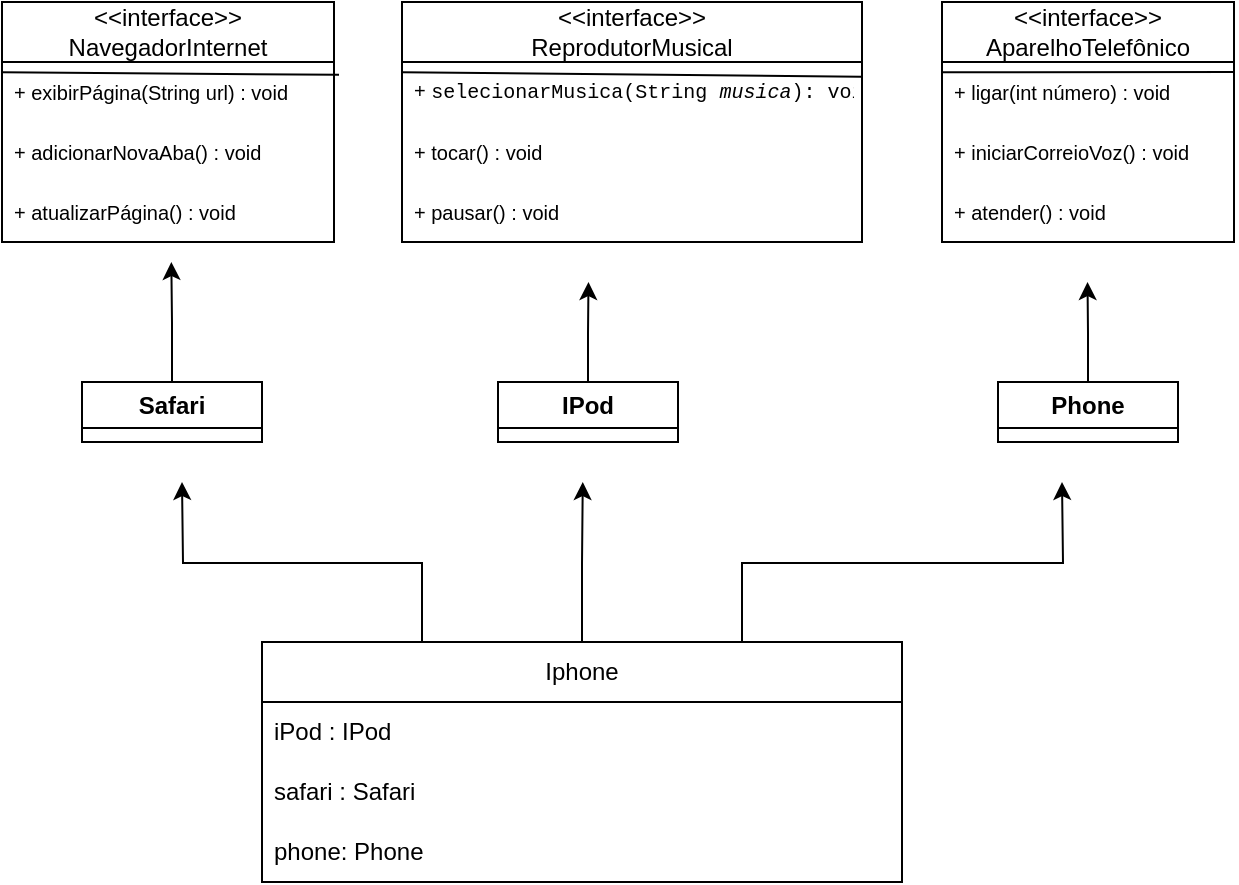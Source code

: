 <mxfile version="24.7.10">
  <diagram name="Página-1" id="fbbnylIOOsnhvvVSLq8d">
    <mxGraphModel dx="792" dy="416" grid="1" gridSize="10" guides="1" tooltips="1" connect="1" arrows="1" fold="1" page="1" pageScale="1" pageWidth="827" pageHeight="1169" math="0" shadow="0">
      <root>
        <mxCell id="0" />
        <mxCell id="1" parent="0" />
        <mxCell id="_3FXy8v_Ba7L8xU-mx0Z-1" value="&amp;lt;&amp;lt;interface&amp;gt;&amp;gt;&lt;div&gt;ReprodutorMusical&lt;/div&gt;" style="swimlane;fontStyle=0;childLayout=stackLayout;horizontal=1;startSize=30;horizontalStack=0;resizeParent=1;resizeParentMax=0;resizeLast=0;collapsible=1;marginBottom=0;whiteSpace=wrap;html=1;" vertex="1" parent="1">
          <mxGeometry x="350" y="80" width="230" height="120" as="geometry" />
        </mxCell>
        <mxCell id="_3FXy8v_Ba7L8xU-mx0Z-2" value="&lt;div style=&quot;font-size: 10px;&quot;&gt;&lt;span style=&quot;font-size: 10px;&quot;&gt;+&amp;nbsp;&lt;/span&gt;&lt;span style=&quot;font-size: 10px; font-family: Consolas, &amp;quot;Courier New&amp;quot;, monospace; white-space: pre;&quot;&gt;selecionarMusica&lt;/span&gt;&lt;span style=&quot;font-size: 10px; font-family: Consolas, &amp;quot;Courier New&amp;quot;, monospace; white-space: pre;&quot;&gt;(&lt;/span&gt;&lt;span style=&quot;font-size: 10px; font-family: Consolas, &amp;quot;Courier New&amp;quot;, monospace; white-space: pre;&quot;&gt;String&lt;/span&gt;&lt;span style=&quot;font-size: 10px; font-family: Consolas, &amp;quot;Courier New&amp;quot;, monospace; white-space: pre;&quot;&gt; &lt;/span&gt;&lt;span style=&quot;font-size: 10px; font-family: Consolas, &amp;quot;Courier New&amp;quot;, monospace; white-space: pre; font-style: italic;&quot;&gt;musica&lt;/span&gt;&lt;span style=&quot;font-size: 10px; font-family: Consolas, &amp;quot;Courier New&amp;quot;, monospace; white-space: pre;&quot;&gt;): void&lt;/span&gt;&lt;/div&gt;" style="text;strokeColor=none;fillColor=none;align=left;verticalAlign=middle;spacingLeft=4;spacingRight=4;overflow=hidden;points=[[0,0.5],[1,0.5]];portConstraint=eastwest;rotatable=0;whiteSpace=wrap;html=1;fontSize=10;" vertex="1" parent="_3FXy8v_Ba7L8xU-mx0Z-1">
          <mxGeometry y="30" width="230" height="30" as="geometry" />
        </mxCell>
        <mxCell id="_3FXy8v_Ba7L8xU-mx0Z-12" value="" style="endArrow=none;html=1;rounded=0;exitX=0;exitY=0.171;exitDx=0;exitDy=0;exitPerimeter=0;entryX=0.998;entryY=0.244;entryDx=0;entryDy=0;entryPerimeter=0;" edge="1" parent="_3FXy8v_Ba7L8xU-mx0Z-1" source="_3FXy8v_Ba7L8xU-mx0Z-2" target="_3FXy8v_Ba7L8xU-mx0Z-2">
          <mxGeometry width="50" height="50" relative="1" as="geometry">
            <mxPoint x="96" y="85" as="sourcePoint" />
            <mxPoint x="146" y="35" as="targetPoint" />
          </mxGeometry>
        </mxCell>
        <mxCell id="_3FXy8v_Ba7L8xU-mx0Z-3" value="&lt;div style=&quot;font-size: 10px;&quot;&gt;&lt;span style=&quot;background-color: initial; font-size: 10px;&quot;&gt;+ tocar() : void&lt;/span&gt;&lt;/div&gt;" style="text;strokeColor=none;fillColor=none;align=left;verticalAlign=middle;spacingLeft=4;spacingRight=4;overflow=hidden;points=[[0,0.5],[1,0.5]];portConstraint=eastwest;rotatable=0;whiteSpace=wrap;html=1;fontSize=10;" vertex="1" parent="_3FXy8v_Ba7L8xU-mx0Z-1">
          <mxGeometry y="60" width="230" height="30" as="geometry" />
        </mxCell>
        <mxCell id="_3FXy8v_Ba7L8xU-mx0Z-4" value="&lt;div style=&quot;font-size: 10px;&quot;&gt;&lt;span style=&quot;background-color: initial; font-size: 10px;&quot;&gt;+ pausar() : void&lt;/span&gt;&lt;/div&gt;" style="text;strokeColor=none;fillColor=none;align=left;verticalAlign=middle;spacingLeft=4;spacingRight=4;overflow=hidden;points=[[0,0.5],[1,0.5]];portConstraint=eastwest;rotatable=0;whiteSpace=wrap;html=1;fontSize=10;" vertex="1" parent="_3FXy8v_Ba7L8xU-mx0Z-1">
          <mxGeometry y="90" width="230" height="30" as="geometry" />
        </mxCell>
        <mxCell id="_3FXy8v_Ba7L8xU-mx0Z-13" value="&amp;lt;&amp;lt;interface&amp;gt;&amp;gt;&lt;div&gt;AparelhoTelefônico&lt;/div&gt;" style="swimlane;fontStyle=0;childLayout=stackLayout;horizontal=1;startSize=30;horizontalStack=0;resizeParent=1;resizeParentMax=0;resizeLast=0;collapsible=1;marginBottom=0;whiteSpace=wrap;html=1;" vertex="1" parent="1">
          <mxGeometry x="620" y="80" width="146" height="120" as="geometry" />
        </mxCell>
        <mxCell id="_3FXy8v_Ba7L8xU-mx0Z-14" value="&lt;div style=&quot;font-size: 10px;&quot;&gt;&lt;span style=&quot;font-size: 10px;&quot;&gt;+ ligar(int número) : void&lt;/span&gt;&lt;/div&gt;" style="text;strokeColor=none;fillColor=none;align=left;verticalAlign=middle;spacingLeft=4;spacingRight=4;overflow=hidden;points=[[0,0.5],[1,0.5]];portConstraint=eastwest;rotatable=0;whiteSpace=wrap;html=1;fontSize=10;" vertex="1" parent="_3FXy8v_Ba7L8xU-mx0Z-13">
          <mxGeometry y="30" width="146" height="30" as="geometry" />
        </mxCell>
        <mxCell id="_3FXy8v_Ba7L8xU-mx0Z-15" value="" style="endArrow=none;html=1;rounded=0;exitX=0;exitY=0.171;exitDx=0;exitDy=0;exitPerimeter=0;" edge="1" parent="_3FXy8v_Ba7L8xU-mx0Z-13" source="_3FXy8v_Ba7L8xU-mx0Z-14">
          <mxGeometry width="50" height="50" relative="1" as="geometry">
            <mxPoint x="96" y="85" as="sourcePoint" />
            <mxPoint x="146" y="35" as="targetPoint" />
          </mxGeometry>
        </mxCell>
        <mxCell id="_3FXy8v_Ba7L8xU-mx0Z-16" value="&lt;div style=&quot;font-size: 10px;&quot;&gt;&lt;span style=&quot;background-color: initial; font-size: 10px;&quot;&gt;+ iniciarCorreioVoz() : void&lt;/span&gt;&lt;/div&gt;" style="text;strokeColor=none;fillColor=none;align=left;verticalAlign=middle;spacingLeft=4;spacingRight=4;overflow=hidden;points=[[0,0.5],[1,0.5]];portConstraint=eastwest;rotatable=0;whiteSpace=wrap;html=1;fontSize=10;" vertex="1" parent="_3FXy8v_Ba7L8xU-mx0Z-13">
          <mxGeometry y="60" width="146" height="30" as="geometry" />
        </mxCell>
        <mxCell id="_3FXy8v_Ba7L8xU-mx0Z-17" value="&lt;div style=&quot;font-size: 10px;&quot;&gt;&lt;span style=&quot;background-color: initial; font-size: 10px;&quot;&gt;+ atender() : void&lt;/span&gt;&lt;/div&gt;" style="text;strokeColor=none;fillColor=none;align=left;verticalAlign=middle;spacingLeft=4;spacingRight=4;overflow=hidden;points=[[0,0.5],[1,0.5]];portConstraint=eastwest;rotatable=0;whiteSpace=wrap;html=1;fontSize=10;" vertex="1" parent="_3FXy8v_Ba7L8xU-mx0Z-13">
          <mxGeometry y="90" width="146" height="30" as="geometry" />
        </mxCell>
        <mxCell id="_3FXy8v_Ba7L8xU-mx0Z-18" value="&amp;lt;&amp;lt;interface&amp;gt;&amp;gt;&lt;div&gt;NavegadorInternet&lt;/div&gt;" style="swimlane;fontStyle=0;childLayout=stackLayout;horizontal=1;startSize=30;horizontalStack=0;resizeParent=1;resizeParentMax=0;resizeLast=0;collapsible=1;marginBottom=0;whiteSpace=wrap;html=1;" vertex="1" parent="1">
          <mxGeometry x="150" y="80" width="166" height="120" as="geometry" />
        </mxCell>
        <mxCell id="_3FXy8v_Ba7L8xU-mx0Z-19" value="&lt;div style=&quot;font-size: 10px;&quot;&gt;&lt;span style=&quot;font-size: 10px;&quot;&gt;+ exibirPágina(String url) : void&lt;/span&gt;&lt;/div&gt;" style="text;strokeColor=none;fillColor=none;align=left;verticalAlign=middle;spacingLeft=4;spacingRight=4;overflow=hidden;points=[[0,0.5],[1,0.5]];portConstraint=eastwest;rotatable=0;whiteSpace=wrap;html=1;fontSize=10;" vertex="1" parent="_3FXy8v_Ba7L8xU-mx0Z-18">
          <mxGeometry y="30" width="166" height="30" as="geometry" />
        </mxCell>
        <mxCell id="_3FXy8v_Ba7L8xU-mx0Z-20" value="" style="endArrow=none;html=1;rounded=0;exitX=0;exitY=0.171;exitDx=0;exitDy=0;exitPerimeter=0;entryX=1.015;entryY=0.213;entryDx=0;entryDy=0;entryPerimeter=0;" edge="1" parent="_3FXy8v_Ba7L8xU-mx0Z-18" source="_3FXy8v_Ba7L8xU-mx0Z-19" target="_3FXy8v_Ba7L8xU-mx0Z-19">
          <mxGeometry width="50" height="50" relative="1" as="geometry">
            <mxPoint x="96" y="85" as="sourcePoint" />
            <mxPoint x="146" y="35" as="targetPoint" />
          </mxGeometry>
        </mxCell>
        <mxCell id="_3FXy8v_Ba7L8xU-mx0Z-21" value="&lt;div style=&quot;font-size: 10px;&quot;&gt;&lt;span style=&quot;background-color: initial; font-size: 10px;&quot;&gt;+ adicionarNovaAba() : void&lt;/span&gt;&lt;/div&gt;" style="text;strokeColor=none;fillColor=none;align=left;verticalAlign=middle;spacingLeft=4;spacingRight=4;overflow=hidden;points=[[0,0.5],[1,0.5]];portConstraint=eastwest;rotatable=0;whiteSpace=wrap;html=1;fontSize=10;" vertex="1" parent="_3FXy8v_Ba7L8xU-mx0Z-18">
          <mxGeometry y="60" width="166" height="30" as="geometry" />
        </mxCell>
        <mxCell id="_3FXy8v_Ba7L8xU-mx0Z-22" value="&lt;div style=&quot;font-size: 10px;&quot;&gt;&lt;span style=&quot;background-color: initial; font-size: 10px;&quot;&gt;+ atualizarPágina() : void&lt;/span&gt;&lt;/div&gt;" style="text;strokeColor=none;fillColor=none;align=left;verticalAlign=middle;spacingLeft=4;spacingRight=4;overflow=hidden;points=[[0,0.5],[1,0.5]];portConstraint=eastwest;rotatable=0;whiteSpace=wrap;html=1;fontSize=10;" vertex="1" parent="_3FXy8v_Ba7L8xU-mx0Z-18">
          <mxGeometry y="90" width="166" height="30" as="geometry" />
        </mxCell>
        <mxCell id="_3FXy8v_Ba7L8xU-mx0Z-25" style="edgeStyle=orthogonalEdgeStyle;rounded=0;orthogonalLoop=1;jettySize=auto;html=1;exitX=0.5;exitY=0;exitDx=0;exitDy=0;" edge="1" parent="1" source="_3FXy8v_Ba7L8xU-mx0Z-23">
          <mxGeometry relative="1" as="geometry">
            <mxPoint x="234.667" y="210" as="targetPoint" />
          </mxGeometry>
        </mxCell>
        <mxCell id="_3FXy8v_Ba7L8xU-mx0Z-23" value="Safari" style="swimlane;whiteSpace=wrap;html=1;" vertex="1" parent="1">
          <mxGeometry x="190" y="270" width="90" height="30" as="geometry" />
        </mxCell>
        <mxCell id="_3FXy8v_Ba7L8xU-mx0Z-28" style="edgeStyle=orthogonalEdgeStyle;rounded=0;orthogonalLoop=1;jettySize=auto;html=1;exitX=0.5;exitY=0;exitDx=0;exitDy=0;" edge="1" parent="1" source="_3FXy8v_Ba7L8xU-mx0Z-26">
          <mxGeometry relative="1" as="geometry">
            <mxPoint x="443.238" y="220" as="targetPoint" />
          </mxGeometry>
        </mxCell>
        <mxCell id="_3FXy8v_Ba7L8xU-mx0Z-26" value="IPod" style="swimlane;whiteSpace=wrap;html=1;" vertex="1" parent="1">
          <mxGeometry x="398" y="270" width="90" height="30" as="geometry" />
        </mxCell>
        <mxCell id="_3FXy8v_Ba7L8xU-mx0Z-37" style="edgeStyle=orthogonalEdgeStyle;rounded=0;orthogonalLoop=1;jettySize=auto;html=1;exitX=0.5;exitY=0;exitDx=0;exitDy=0;" edge="1" parent="1" source="_3FXy8v_Ba7L8xU-mx0Z-27">
          <mxGeometry relative="1" as="geometry">
            <mxPoint x="692.762" y="220" as="targetPoint" />
          </mxGeometry>
        </mxCell>
        <mxCell id="_3FXy8v_Ba7L8xU-mx0Z-27" value="Phone" style="swimlane;whiteSpace=wrap;html=1;" vertex="1" parent="1">
          <mxGeometry x="648" y="270" width="90" height="30" as="geometry" />
        </mxCell>
        <mxCell id="_3FXy8v_Ba7L8xU-mx0Z-34" style="edgeStyle=orthogonalEdgeStyle;rounded=0;orthogonalLoop=1;jettySize=auto;html=1;exitX=0.5;exitY=0;exitDx=0;exitDy=0;" edge="1" parent="1" source="_3FXy8v_Ba7L8xU-mx0Z-30">
          <mxGeometry relative="1" as="geometry">
            <mxPoint x="440.381" y="320" as="targetPoint" />
          </mxGeometry>
        </mxCell>
        <mxCell id="_3FXy8v_Ba7L8xU-mx0Z-35" style="edgeStyle=orthogonalEdgeStyle;rounded=0;orthogonalLoop=1;jettySize=auto;html=1;exitX=0.75;exitY=0;exitDx=0;exitDy=0;" edge="1" parent="1" source="_3FXy8v_Ba7L8xU-mx0Z-30">
          <mxGeometry relative="1" as="geometry">
            <mxPoint x="680" y="320" as="targetPoint" />
          </mxGeometry>
        </mxCell>
        <mxCell id="_3FXy8v_Ba7L8xU-mx0Z-36" style="edgeStyle=orthogonalEdgeStyle;rounded=0;orthogonalLoop=1;jettySize=auto;html=1;exitX=0.25;exitY=0;exitDx=0;exitDy=0;" edge="1" parent="1" source="_3FXy8v_Ba7L8xU-mx0Z-30">
          <mxGeometry relative="1" as="geometry">
            <mxPoint x="240" y="320" as="targetPoint" />
          </mxGeometry>
        </mxCell>
        <mxCell id="_3FXy8v_Ba7L8xU-mx0Z-30" value="Iphone" style="swimlane;fontStyle=0;childLayout=stackLayout;horizontal=1;startSize=30;horizontalStack=0;resizeParent=1;resizeParentMax=0;resizeLast=0;collapsible=1;marginBottom=0;whiteSpace=wrap;html=1;" vertex="1" parent="1">
          <mxGeometry x="280" y="400" width="320" height="120" as="geometry" />
        </mxCell>
        <mxCell id="_3FXy8v_Ba7L8xU-mx0Z-31" value="iPod : IPod" style="text;strokeColor=none;fillColor=none;align=left;verticalAlign=middle;spacingLeft=4;spacingRight=4;overflow=hidden;points=[[0,0.5],[1,0.5]];portConstraint=eastwest;rotatable=0;whiteSpace=wrap;html=1;" vertex="1" parent="_3FXy8v_Ba7L8xU-mx0Z-30">
          <mxGeometry y="30" width="320" height="30" as="geometry" />
        </mxCell>
        <mxCell id="_3FXy8v_Ba7L8xU-mx0Z-32" value="safari : Safari" style="text;strokeColor=none;fillColor=none;align=left;verticalAlign=middle;spacingLeft=4;spacingRight=4;overflow=hidden;points=[[0,0.5],[1,0.5]];portConstraint=eastwest;rotatable=0;whiteSpace=wrap;html=1;" vertex="1" parent="_3FXy8v_Ba7L8xU-mx0Z-30">
          <mxGeometry y="60" width="320" height="30" as="geometry" />
        </mxCell>
        <mxCell id="_3FXy8v_Ba7L8xU-mx0Z-33" value="phone: Phone" style="text;strokeColor=none;fillColor=none;align=left;verticalAlign=middle;spacingLeft=4;spacingRight=4;overflow=hidden;points=[[0,0.5],[1,0.5]];portConstraint=eastwest;rotatable=0;whiteSpace=wrap;html=1;" vertex="1" parent="_3FXy8v_Ba7L8xU-mx0Z-30">
          <mxGeometry y="90" width="320" height="30" as="geometry" />
        </mxCell>
      </root>
    </mxGraphModel>
  </diagram>
</mxfile>

